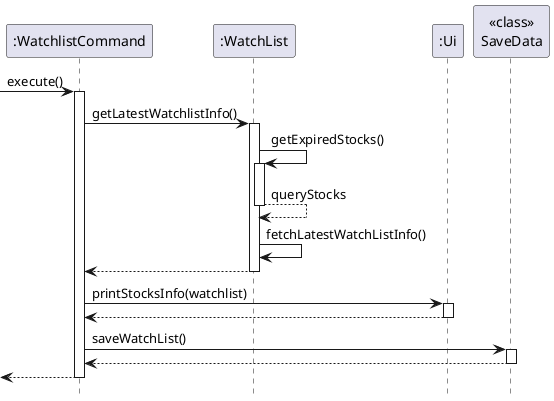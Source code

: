 @startuml

participant ":WatchlistCommand" as WatchListCommand
participant ":WatchList" as WatchList
participant ":Ui" as Ui
participant "<<class>>\nSaveData" as SaveData

-> WatchListCommand: execute()
activate WatchListCommand
    WatchListCommand -> WatchList: getLatestWatchlistInfo()
    activate WatchList
        WatchList -> WatchList : getExpiredStocks()
        activate WatchList
        return queryStocks
        WatchList -> WatchList : fetchLatestWatchListInfo()
    return
    WatchListCommand -> Ui: printStocksInfo(watchlist)
    activate Ui
    return
    WatchListCommand -> SaveData: saveWatchList()
    activate SaveData
    return

return

hide footbox
@enduml
